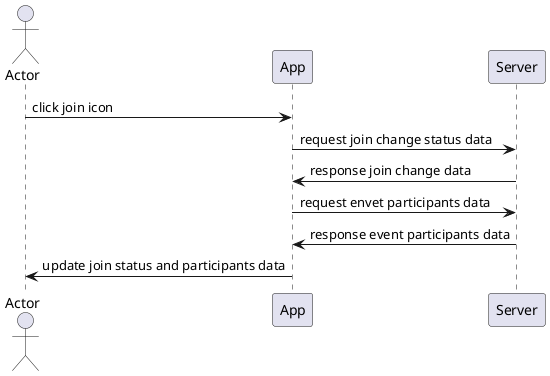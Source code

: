 @startuml join
actor Actor as user
participant App as app
participant Server as server

user -> app :click join icon
app -> server :request join change status data
server -> app :response join change data
app -> server :request envet participants data
server -> app :response event participants data
app -> user :update join status and participants data

@enduml